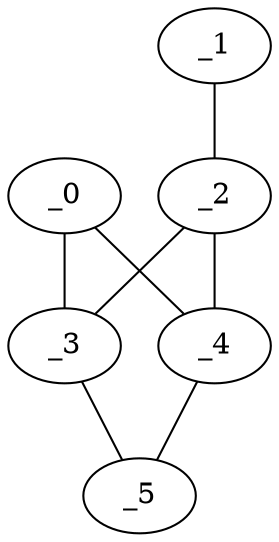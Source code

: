 graph EP1_0128 {
	_0	 [x="2.79288",
		y="2.60061"];
	_3	 [x="0.420362",
		y="2.88533"];
	_0 -- _3;
	_4	 [x="0.541451",
		y="1.8753"];
	_0 -- _4;
	_1	 [x="2.14222",
		y="1.23882"];
	_2	 [x="0.839426",
		y="0.716191"];
	_1 -- _2;
	_2 -- _3;
	_2 -- _4;
	_5	 [x="1.77526",
		y="1.06069"];
	_3 -- _5;
	_4 -- _5;
}
